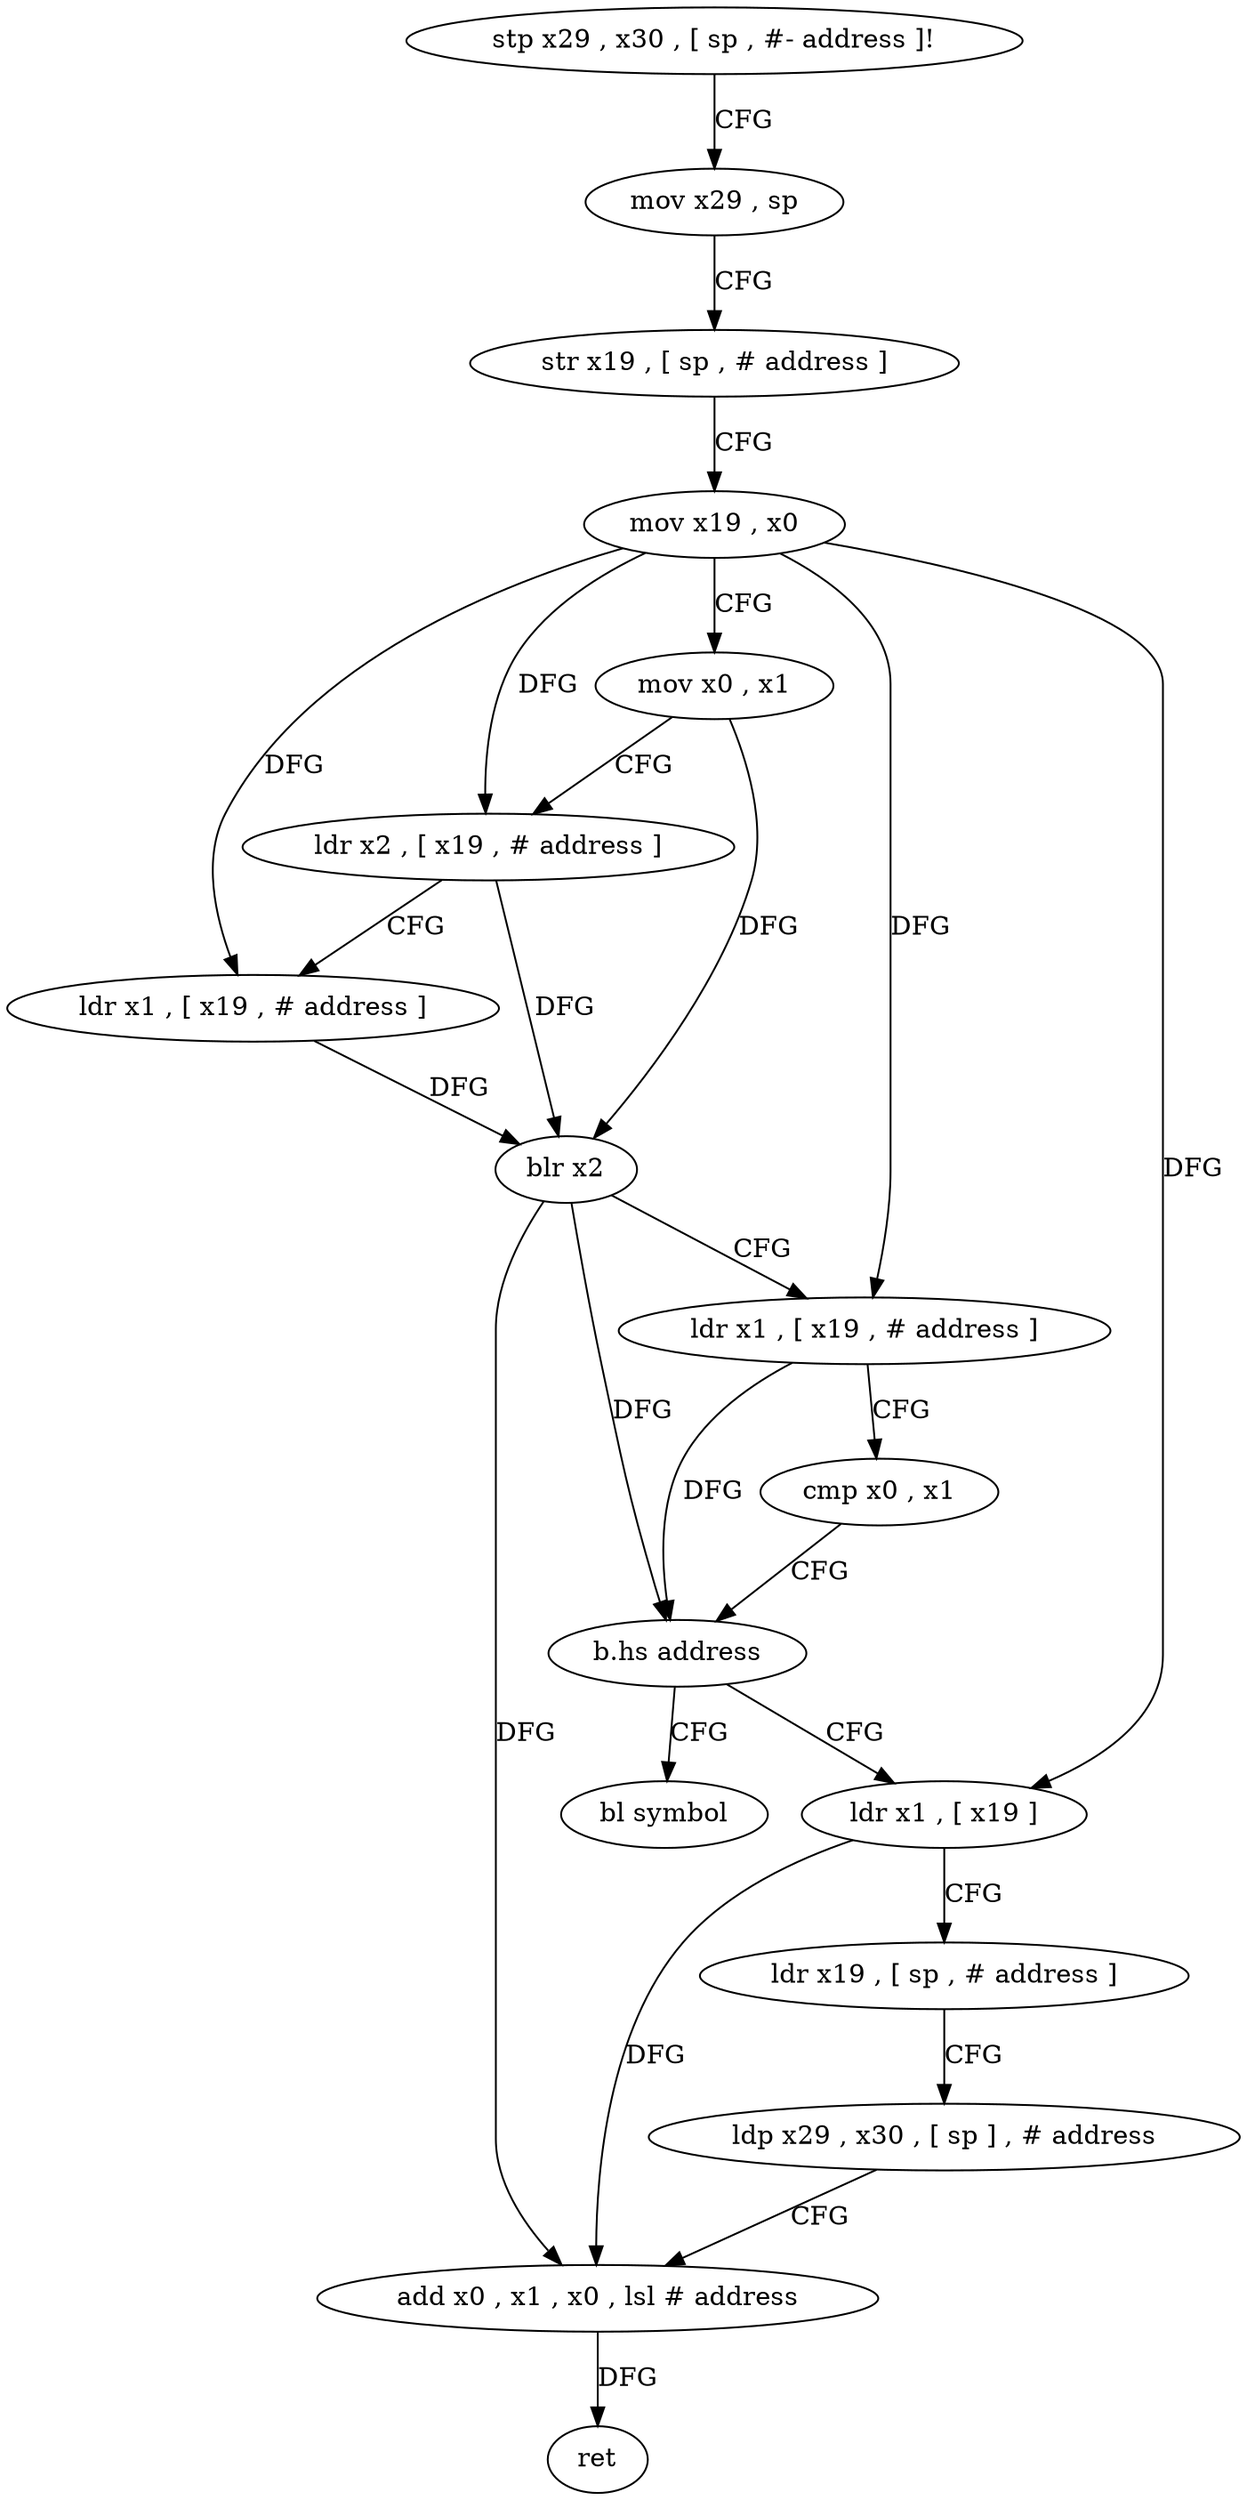 digraph "func" {
"4282368" [label = "stp x29 , x30 , [ sp , #- address ]!" ]
"4282372" [label = "mov x29 , sp" ]
"4282376" [label = "str x19 , [ sp , # address ]" ]
"4282380" [label = "mov x19 , x0" ]
"4282384" [label = "mov x0 , x1" ]
"4282388" [label = "ldr x2 , [ x19 , # address ]" ]
"4282392" [label = "ldr x1 , [ x19 , # address ]" ]
"4282396" [label = "blr x2" ]
"4282400" [label = "ldr x1 , [ x19 , # address ]" ]
"4282404" [label = "cmp x0 , x1" ]
"4282408" [label = "b.hs address" ]
"4282432" [label = "bl symbol" ]
"4282412" [label = "ldr x1 , [ x19 ]" ]
"4282416" [label = "ldr x19 , [ sp , # address ]" ]
"4282420" [label = "ldp x29 , x30 , [ sp ] , # address" ]
"4282424" [label = "add x0 , x1 , x0 , lsl # address" ]
"4282428" [label = "ret" ]
"4282368" -> "4282372" [ label = "CFG" ]
"4282372" -> "4282376" [ label = "CFG" ]
"4282376" -> "4282380" [ label = "CFG" ]
"4282380" -> "4282384" [ label = "CFG" ]
"4282380" -> "4282388" [ label = "DFG" ]
"4282380" -> "4282392" [ label = "DFG" ]
"4282380" -> "4282400" [ label = "DFG" ]
"4282380" -> "4282412" [ label = "DFG" ]
"4282384" -> "4282388" [ label = "CFG" ]
"4282384" -> "4282396" [ label = "DFG" ]
"4282388" -> "4282392" [ label = "CFG" ]
"4282388" -> "4282396" [ label = "DFG" ]
"4282392" -> "4282396" [ label = "DFG" ]
"4282396" -> "4282400" [ label = "CFG" ]
"4282396" -> "4282408" [ label = "DFG" ]
"4282396" -> "4282424" [ label = "DFG" ]
"4282400" -> "4282404" [ label = "CFG" ]
"4282400" -> "4282408" [ label = "DFG" ]
"4282404" -> "4282408" [ label = "CFG" ]
"4282408" -> "4282432" [ label = "CFG" ]
"4282408" -> "4282412" [ label = "CFG" ]
"4282412" -> "4282416" [ label = "CFG" ]
"4282412" -> "4282424" [ label = "DFG" ]
"4282416" -> "4282420" [ label = "CFG" ]
"4282420" -> "4282424" [ label = "CFG" ]
"4282424" -> "4282428" [ label = "DFG" ]
}
